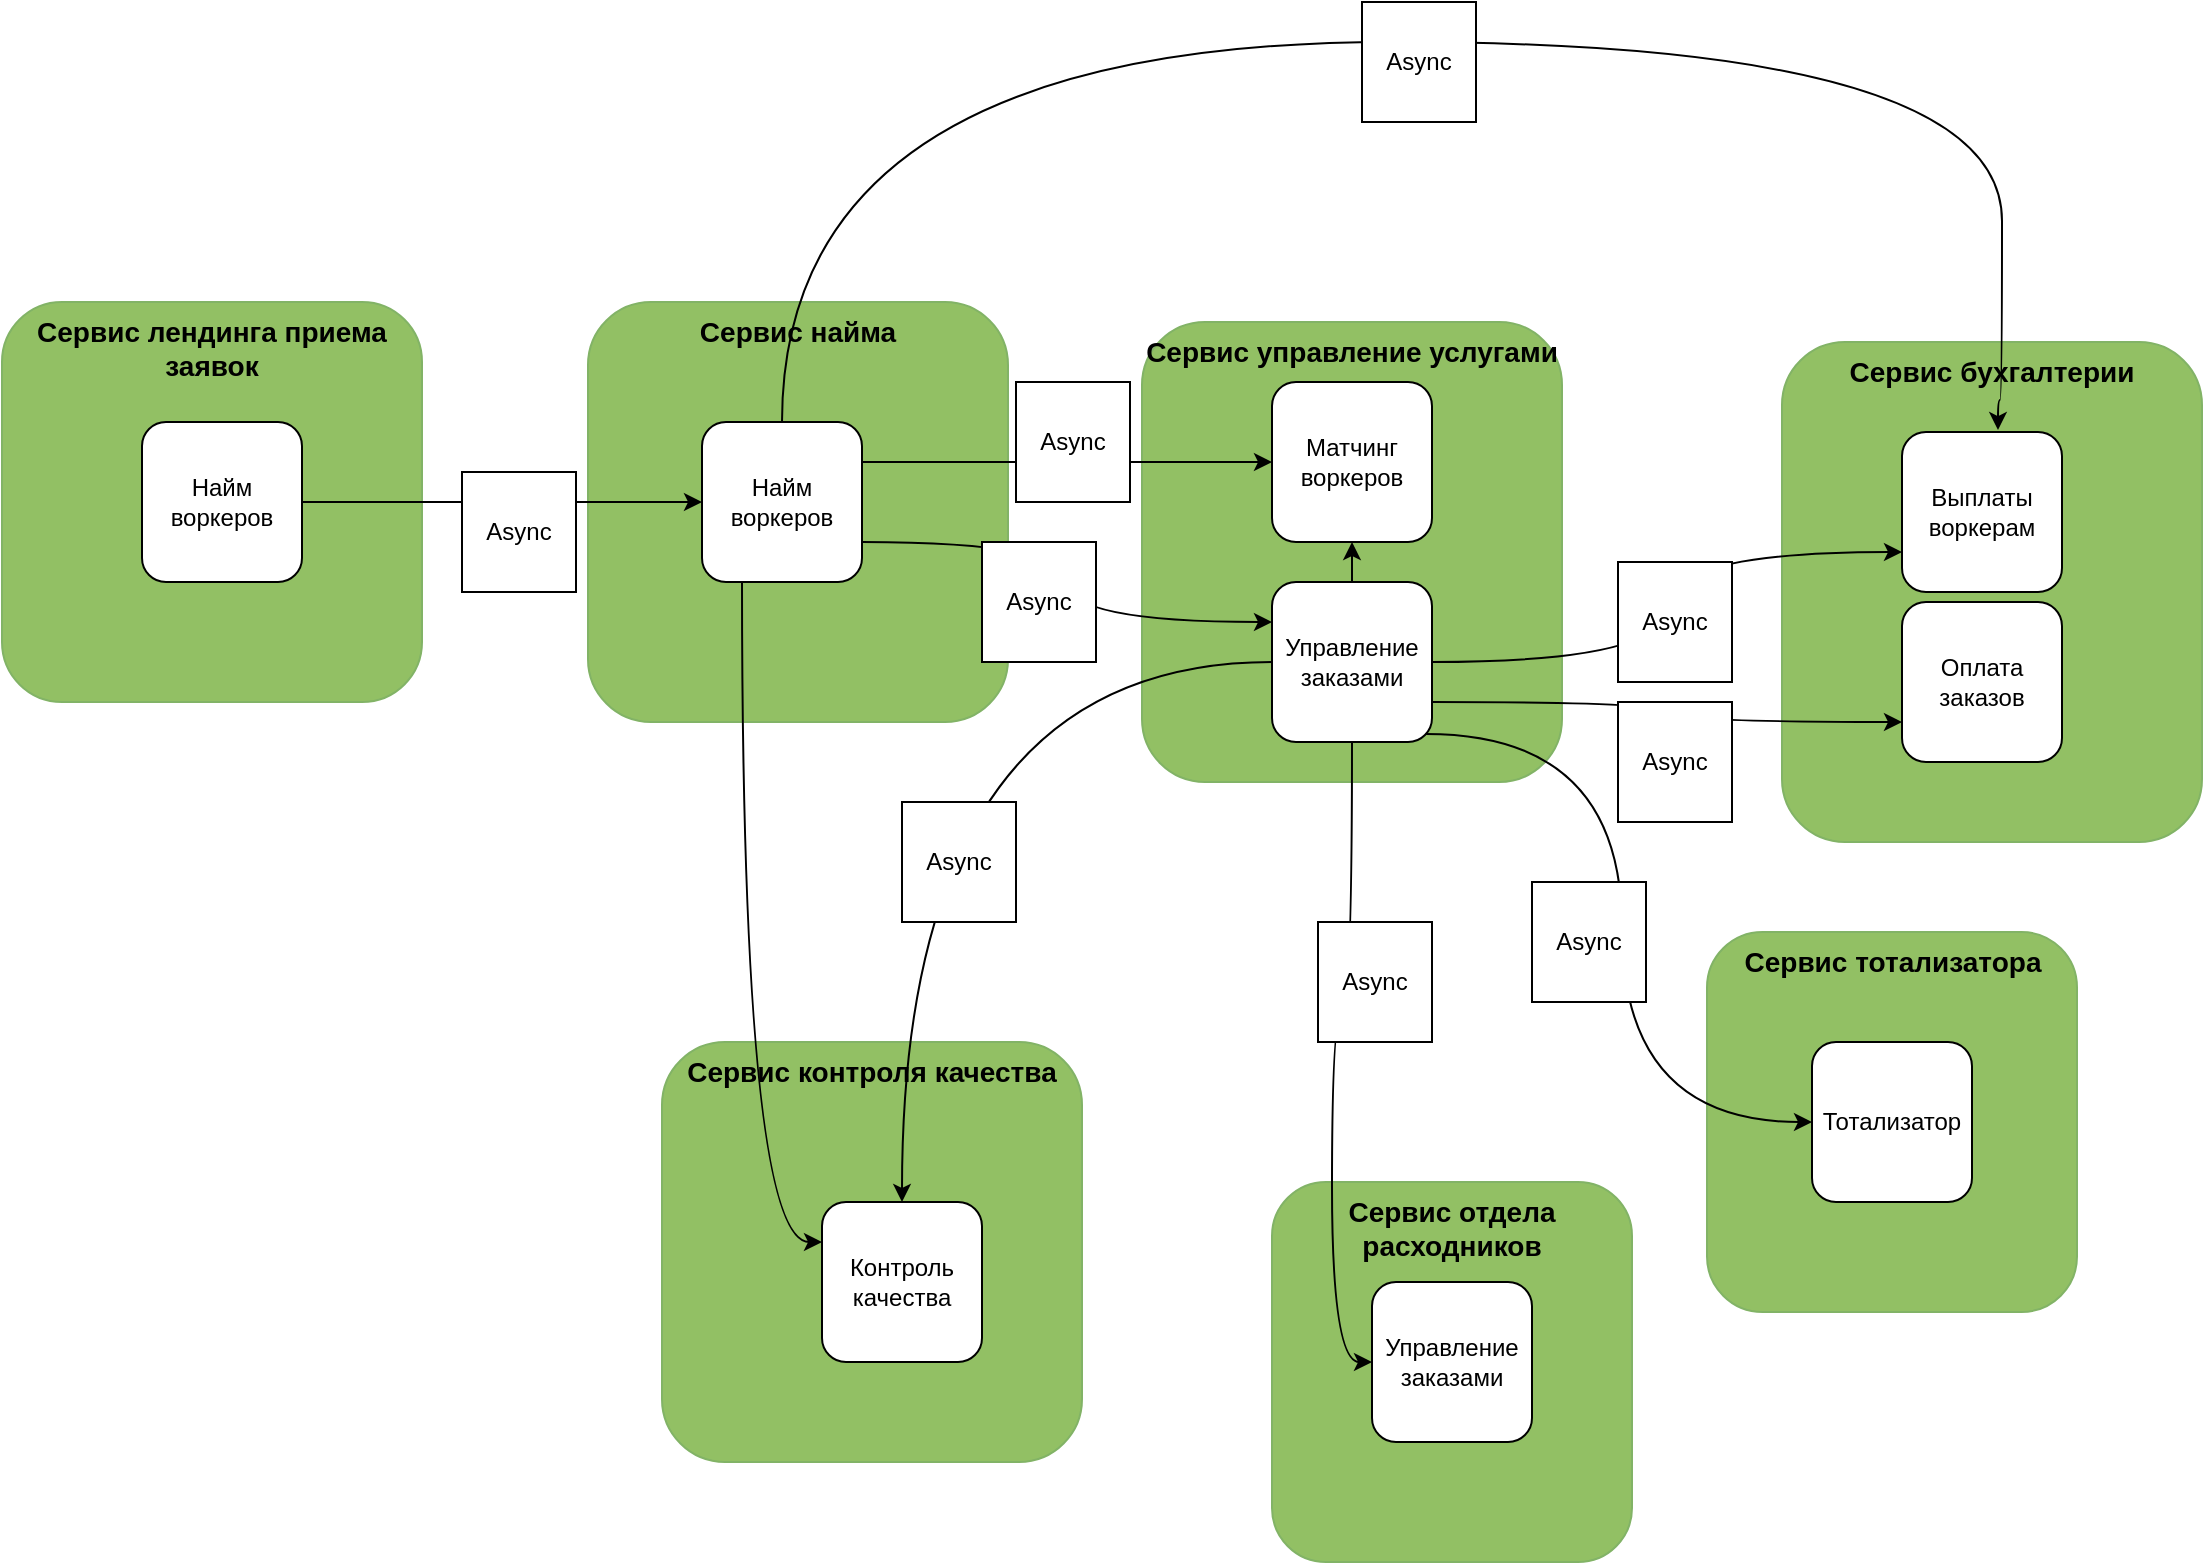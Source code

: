 <mxfile version="24.6.4" type="device">
  <diagram name="Страница — 1" id="pB-DCqzlVxQYwyFY6dTd">
    <mxGraphModel dx="3703" dy="2375" grid="1" gridSize="10" guides="1" tooltips="1" connect="1" arrows="1" fold="1" page="1" pageScale="1" pageWidth="827" pageHeight="1169" math="0" shadow="0">
      <root>
        <mxCell id="0" />
        <mxCell id="1" parent="0" />
        <mxCell id="i9HxITUdwTg5ynkEMa7d-1" value="Сервис лендинга приема заявок" style="rounded=1;whiteSpace=wrap;html=1;fillColor=#92C064;strokeColor=#82b366;horizontal=1;verticalAlign=top;fontSize=14;fontStyle=1" parent="1" vertex="1">
          <mxGeometry x="-920" y="-550" width="210" height="200" as="geometry" />
        </mxCell>
        <mxCell id="W8u0c65REiASGpSgeBGY-1" value="Сервис найма" style="rounded=1;whiteSpace=wrap;html=1;fillColor=#92C064;strokeColor=#82b366;horizontal=1;verticalAlign=top;fontSize=14;fontStyle=1" vertex="1" parent="1">
          <mxGeometry x="-627" y="-550" width="210" height="210" as="geometry" />
        </mxCell>
        <mxCell id="W8u0c65REiASGpSgeBGY-2" value="Сервис управление услугами" style="rounded=1;whiteSpace=wrap;html=1;fillColor=#92C064;strokeColor=#82b366;horizontal=1;verticalAlign=top;fontSize=14;fontStyle=1" vertex="1" parent="1">
          <mxGeometry x="-350" y="-540" width="210" height="230" as="geometry" />
        </mxCell>
        <mxCell id="W8u0c65REiASGpSgeBGY-3" value="Сервис контроля качества" style="rounded=1;whiteSpace=wrap;html=1;fillColor=#92C064;strokeColor=#82b366;horizontal=1;verticalAlign=top;fontSize=14;fontStyle=1" vertex="1" parent="1">
          <mxGeometry x="-590" y="-180" width="210" height="210" as="geometry" />
        </mxCell>
        <mxCell id="W8u0c65REiASGpSgeBGY-4" value="Сервис бухгалтерии" style="rounded=1;whiteSpace=wrap;html=1;fillColor=#92C064;strokeColor=#82b366;horizontal=1;verticalAlign=top;fontSize=14;fontStyle=1" vertex="1" parent="1">
          <mxGeometry x="-30" y="-530" width="210" height="250" as="geometry" />
        </mxCell>
        <mxCell id="W8u0c65REiASGpSgeBGY-5" value="Сервис тотализатора" style="rounded=1;whiteSpace=wrap;html=1;fillColor=#92C064;strokeColor=#82b366;horizontal=1;verticalAlign=top;fontSize=14;fontStyle=1" vertex="1" parent="1">
          <mxGeometry x="-67.5" y="-235" width="185" height="190" as="geometry" />
        </mxCell>
        <mxCell id="W8u0c65REiASGpSgeBGY-17" style="edgeStyle=orthogonalEdgeStyle;rounded=0;orthogonalLoop=1;jettySize=auto;html=1;exitX=0.25;exitY=1;exitDx=0;exitDy=0;entryX=0;entryY=0.25;entryDx=0;entryDy=0;curved=1;" edge="1" parent="1" source="i9HxITUdwTg5ynkEMa7d-6" target="i9HxITUdwTg5ynkEMa7d-18">
          <mxGeometry relative="1" as="geometry" />
        </mxCell>
        <mxCell id="i9HxITUdwTg5ynkEMa7d-6" value="Найм воркеров" style="rounded=1;whiteSpace=wrap;html=1;" parent="1" vertex="1">
          <mxGeometry x="-570" y="-490" width="80" height="80" as="geometry" />
        </mxCell>
        <mxCell id="i9HxITUdwTg5ynkEMa7d-8" value="Оплата заказов" style="rounded=1;whiteSpace=wrap;html=1;" parent="1" vertex="1">
          <mxGeometry x="30" y="-400" width="80" height="80" as="geometry" />
        </mxCell>
        <mxCell id="i9HxITUdwTg5ynkEMa7d-9" value="Выплаты воркерам" style="rounded=1;whiteSpace=wrap;html=1;" parent="1" vertex="1">
          <mxGeometry x="30" y="-485" width="80" height="80" as="geometry" />
        </mxCell>
        <mxCell id="W8u0c65REiASGpSgeBGY-16" style="edgeStyle=orthogonalEdgeStyle;rounded=0;orthogonalLoop=1;jettySize=auto;html=1;curved=1;" edge="1" parent="1" source="i9HxITUdwTg5ynkEMa7d-11" target="i9HxITUdwTg5ynkEMa7d-18">
          <mxGeometry relative="1" as="geometry" />
        </mxCell>
        <mxCell id="i9HxITUdwTg5ynkEMa7d-11" value="Управление заказами" style="rounded=1;whiteSpace=wrap;html=1;" parent="1" vertex="1">
          <mxGeometry x="-285" y="-410" width="80" height="80" as="geometry" />
        </mxCell>
        <mxCell id="i9HxITUdwTg5ynkEMa7d-17" value="Тотализатор" style="rounded=1;whiteSpace=wrap;html=1;" parent="1" vertex="1">
          <mxGeometry x="-15" y="-180" width="80" height="80" as="geometry" />
        </mxCell>
        <mxCell id="i9HxITUdwTg5ynkEMa7d-18" value="Контроль качества" style="rounded=1;whiteSpace=wrap;html=1;" parent="1" vertex="1">
          <mxGeometry x="-510" y="-100" width="80" height="80" as="geometry" />
        </mxCell>
        <mxCell id="i9HxITUdwTg5ynkEMa7d-10" value="Матчинг воркеров" style="rounded=1;whiteSpace=wrap;html=1;" parent="1" vertex="1">
          <mxGeometry x="-285" y="-510" width="80" height="80" as="geometry" />
        </mxCell>
        <mxCell id="i9HxITUdwTg5ynkEMa7d-15" style="edgeStyle=orthogonalEdgeStyle;rounded=0;orthogonalLoop=1;jettySize=auto;html=1;entryX=0;entryY=0.25;entryDx=0;entryDy=0;curved=1;exitX=1;exitY=0.75;exitDx=0;exitDy=0;" parent="1" source="i9HxITUdwTg5ynkEMa7d-6" target="i9HxITUdwTg5ynkEMa7d-11" edge="1">
          <mxGeometry relative="1" as="geometry" />
        </mxCell>
        <mxCell id="i9HxITUdwTg5ynkEMa7d-13" style="edgeStyle=orthogonalEdgeStyle;rounded=0;orthogonalLoop=1;jettySize=auto;html=1;entryX=0;entryY=0.75;entryDx=0;entryDy=0;exitX=1;exitY=0.75;exitDx=0;exitDy=0;curved=1;" parent="1" source="i9HxITUdwTg5ynkEMa7d-11" target="i9HxITUdwTg5ynkEMa7d-8" edge="1">
          <mxGeometry relative="1" as="geometry" />
        </mxCell>
        <mxCell id="i9HxITUdwTg5ynkEMa7d-14" style="edgeStyle=orthogonalEdgeStyle;rounded=0;orthogonalLoop=1;jettySize=auto;html=1;entryX=0;entryY=0.75;entryDx=0;entryDy=0;curved=1;" parent="1" source="i9HxITUdwTg5ynkEMa7d-11" target="i9HxITUdwTg5ynkEMa7d-9" edge="1">
          <mxGeometry relative="1" as="geometry" />
        </mxCell>
        <mxCell id="i9HxITUdwTg5ynkEMa7d-20" style="edgeStyle=orthogonalEdgeStyle;rounded=0;orthogonalLoop=1;jettySize=auto;html=1;entryX=0;entryY=0.5;entryDx=0;entryDy=0;curved=1;exitX=0.962;exitY=0.95;exitDx=0;exitDy=0;exitPerimeter=0;" parent="1" source="i9HxITUdwTg5ynkEMa7d-11" target="i9HxITUdwTg5ynkEMa7d-17" edge="1">
          <mxGeometry relative="1" as="geometry" />
        </mxCell>
        <mxCell id="i9HxITUdwTg5ynkEMa7d-16" style="edgeStyle=orthogonalEdgeStyle;rounded=0;orthogonalLoop=1;jettySize=auto;html=1;exitX=0.5;exitY=0;exitDx=0;exitDy=0;entryX=0.6;entryY=-0.012;entryDx=0;entryDy=0;entryPerimeter=0;curved=1;" parent="1" source="i9HxITUdwTg5ynkEMa7d-6" target="i9HxITUdwTg5ynkEMa7d-9" edge="1">
          <mxGeometry relative="1" as="geometry">
            <Array as="points">
              <mxPoint x="-530" y="-680" />
              <mxPoint x="80" y="-680" />
              <mxPoint x="80" y="-501" />
              <mxPoint x="78" y="-501" />
            </Array>
          </mxGeometry>
        </mxCell>
        <mxCell id="i9HxITUdwTg5ynkEMa7d-21" style="edgeStyle=orthogonalEdgeStyle;rounded=0;orthogonalLoop=1;jettySize=auto;html=1;entryX=0;entryY=0.5;entryDx=0;entryDy=0;curved=1;exitX=1;exitY=0.25;exitDx=0;exitDy=0;" parent="1" source="i9HxITUdwTg5ynkEMa7d-6" target="i9HxITUdwTg5ynkEMa7d-10" edge="1">
          <mxGeometry relative="1" as="geometry" />
        </mxCell>
        <mxCell id="i9HxITUdwTg5ynkEMa7d-12" style="edgeStyle=orthogonalEdgeStyle;rounded=0;orthogonalLoop=1;jettySize=auto;html=1;entryX=0.5;entryY=1;entryDx=0;entryDy=0;curved=1;" parent="1" source="i9HxITUdwTg5ynkEMa7d-11" target="i9HxITUdwTg5ynkEMa7d-10" edge="1">
          <mxGeometry relative="1" as="geometry" />
        </mxCell>
        <mxCell id="W8u0c65REiASGpSgeBGY-8" style="edgeStyle=orthogonalEdgeStyle;rounded=0;orthogonalLoop=1;jettySize=auto;html=1;entryX=0;entryY=0.5;entryDx=0;entryDy=0;" edge="1" parent="1" source="W8u0c65REiASGpSgeBGY-7" target="i9HxITUdwTg5ynkEMa7d-6">
          <mxGeometry relative="1" as="geometry" />
        </mxCell>
        <mxCell id="W8u0c65REiASGpSgeBGY-7" value="Найм воркеров" style="rounded=1;whiteSpace=wrap;html=1;" vertex="1" parent="1">
          <mxGeometry x="-850" y="-490" width="80" height="80" as="geometry" />
        </mxCell>
        <mxCell id="W8u0c65REiASGpSgeBGY-12" value="Сервис отдела расходников" style="rounded=1;whiteSpace=wrap;html=1;fillColor=#92C064;strokeColor=#82b366;horizontal=1;verticalAlign=top;fontSize=14;fontStyle=1" vertex="1" parent="1">
          <mxGeometry x="-285" y="-110" width="180" height="190" as="geometry" />
        </mxCell>
        <mxCell id="W8u0c65REiASGpSgeBGY-13" value="Управление заказами" style="rounded=1;whiteSpace=wrap;html=1;" vertex="1" parent="1">
          <mxGeometry x="-235" y="-60" width="80" height="80" as="geometry" />
        </mxCell>
        <mxCell id="W8u0c65REiASGpSgeBGY-14" style="edgeStyle=orthogonalEdgeStyle;rounded=0;orthogonalLoop=1;jettySize=auto;html=1;entryX=0;entryY=0.5;entryDx=0;entryDy=0;curved=1;" edge="1" parent="1" source="i9HxITUdwTg5ynkEMa7d-11" target="W8u0c65REiASGpSgeBGY-13">
          <mxGeometry relative="1" as="geometry" />
        </mxCell>
        <mxCell id="W8u0c65REiASGpSgeBGY-18" value="Async" style="rounded=0;whiteSpace=wrap;html=1;" vertex="1" parent="1">
          <mxGeometry x="-690" y="-465" width="57" height="60" as="geometry" />
        </mxCell>
        <mxCell id="W8u0c65REiASGpSgeBGY-19" value="Async" style="rounded=0;whiteSpace=wrap;html=1;" vertex="1" parent="1">
          <mxGeometry x="-470" y="-300" width="57" height="60" as="geometry" />
        </mxCell>
        <mxCell id="W8u0c65REiASGpSgeBGY-20" value="Async" style="rounded=0;whiteSpace=wrap;html=1;" vertex="1" parent="1">
          <mxGeometry x="-240" y="-700" width="57" height="60" as="geometry" />
        </mxCell>
        <mxCell id="W8u0c65REiASGpSgeBGY-24" value="Async" style="rounded=0;whiteSpace=wrap;html=1;" vertex="1" parent="1">
          <mxGeometry x="-413" y="-510" width="57" height="60" as="geometry" />
        </mxCell>
        <mxCell id="W8u0c65REiASGpSgeBGY-25" value="Async" style="rounded=0;whiteSpace=wrap;html=1;" vertex="1" parent="1">
          <mxGeometry x="-112" y="-420" width="57" height="60" as="geometry" />
        </mxCell>
        <mxCell id="W8u0c65REiASGpSgeBGY-28" value="Async" style="rounded=0;whiteSpace=wrap;html=1;" vertex="1" parent="1">
          <mxGeometry x="-155" y="-260" width="57" height="60" as="geometry" />
        </mxCell>
        <mxCell id="W8u0c65REiASGpSgeBGY-29" value="Async" style="rounded=0;whiteSpace=wrap;html=1;" vertex="1" parent="1">
          <mxGeometry x="-112" y="-350" width="57" height="60" as="geometry" />
        </mxCell>
        <mxCell id="W8u0c65REiASGpSgeBGY-30" value="Async" style="rounded=0;whiteSpace=wrap;html=1;" vertex="1" parent="1">
          <mxGeometry x="-262" y="-240" width="57" height="60" as="geometry" />
        </mxCell>
        <mxCell id="W8u0c65REiASGpSgeBGY-31" value="Async" style="rounded=0;whiteSpace=wrap;html=1;" vertex="1" parent="1">
          <mxGeometry x="-430" y="-430" width="57" height="60" as="geometry" />
        </mxCell>
      </root>
    </mxGraphModel>
  </diagram>
</mxfile>
